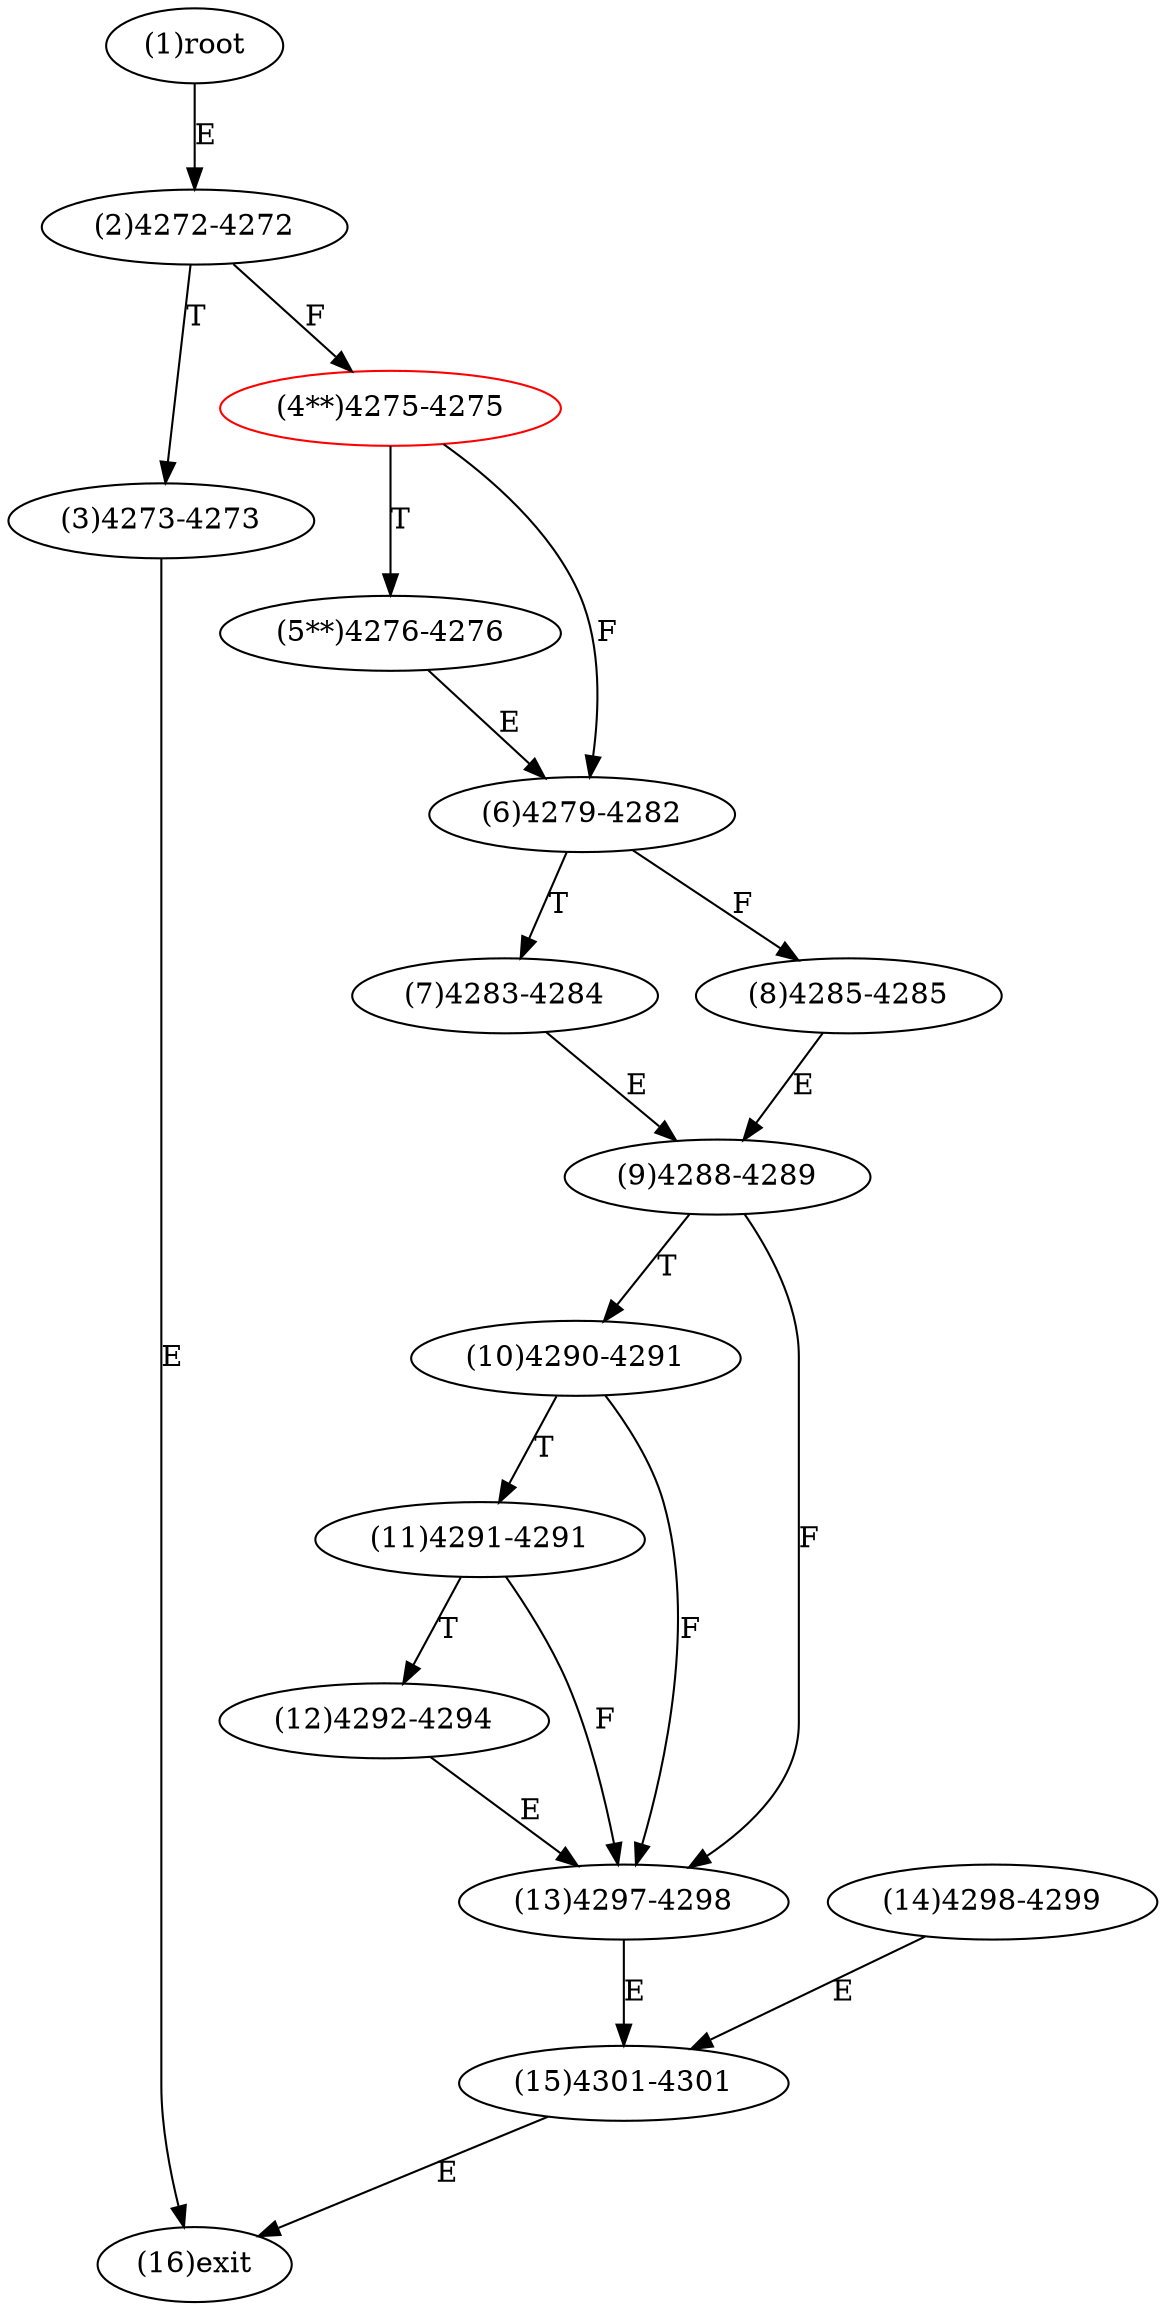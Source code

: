 digraph "" { 
1[ label="(1)root"];
2[ label="(2)4272-4272"];
3[ label="(3)4273-4273"];
4[ label="(4**)4275-4275",color=red];
5[ label="(5**)4276-4276"];
6[ label="(6)4279-4282"];
7[ label="(7)4283-4284"];
8[ label="(8)4285-4285"];
9[ label="(9)4288-4289"];
10[ label="(10)4290-4291"];
11[ label="(11)4291-4291"];
12[ label="(12)4292-4294"];
13[ label="(13)4297-4298"];
14[ label="(14)4298-4299"];
15[ label="(15)4301-4301"];
16[ label="(16)exit"];
1->2[ label="E"];
2->4[ label="F"];
2->3[ label="T"];
3->16[ label="E"];
4->6[ label="F"];
4->5[ label="T"];
5->6[ label="E"];
6->8[ label="F"];
6->7[ label="T"];
7->9[ label="E"];
8->9[ label="E"];
9->13[ label="F"];
9->10[ label="T"];
10->13[ label="F"];
10->11[ label="T"];
11->13[ label="F"];
11->12[ label="T"];
12->13[ label="E"];
13->15[ label="E"];
14->15[ label="E"];
15->16[ label="E"];
}
